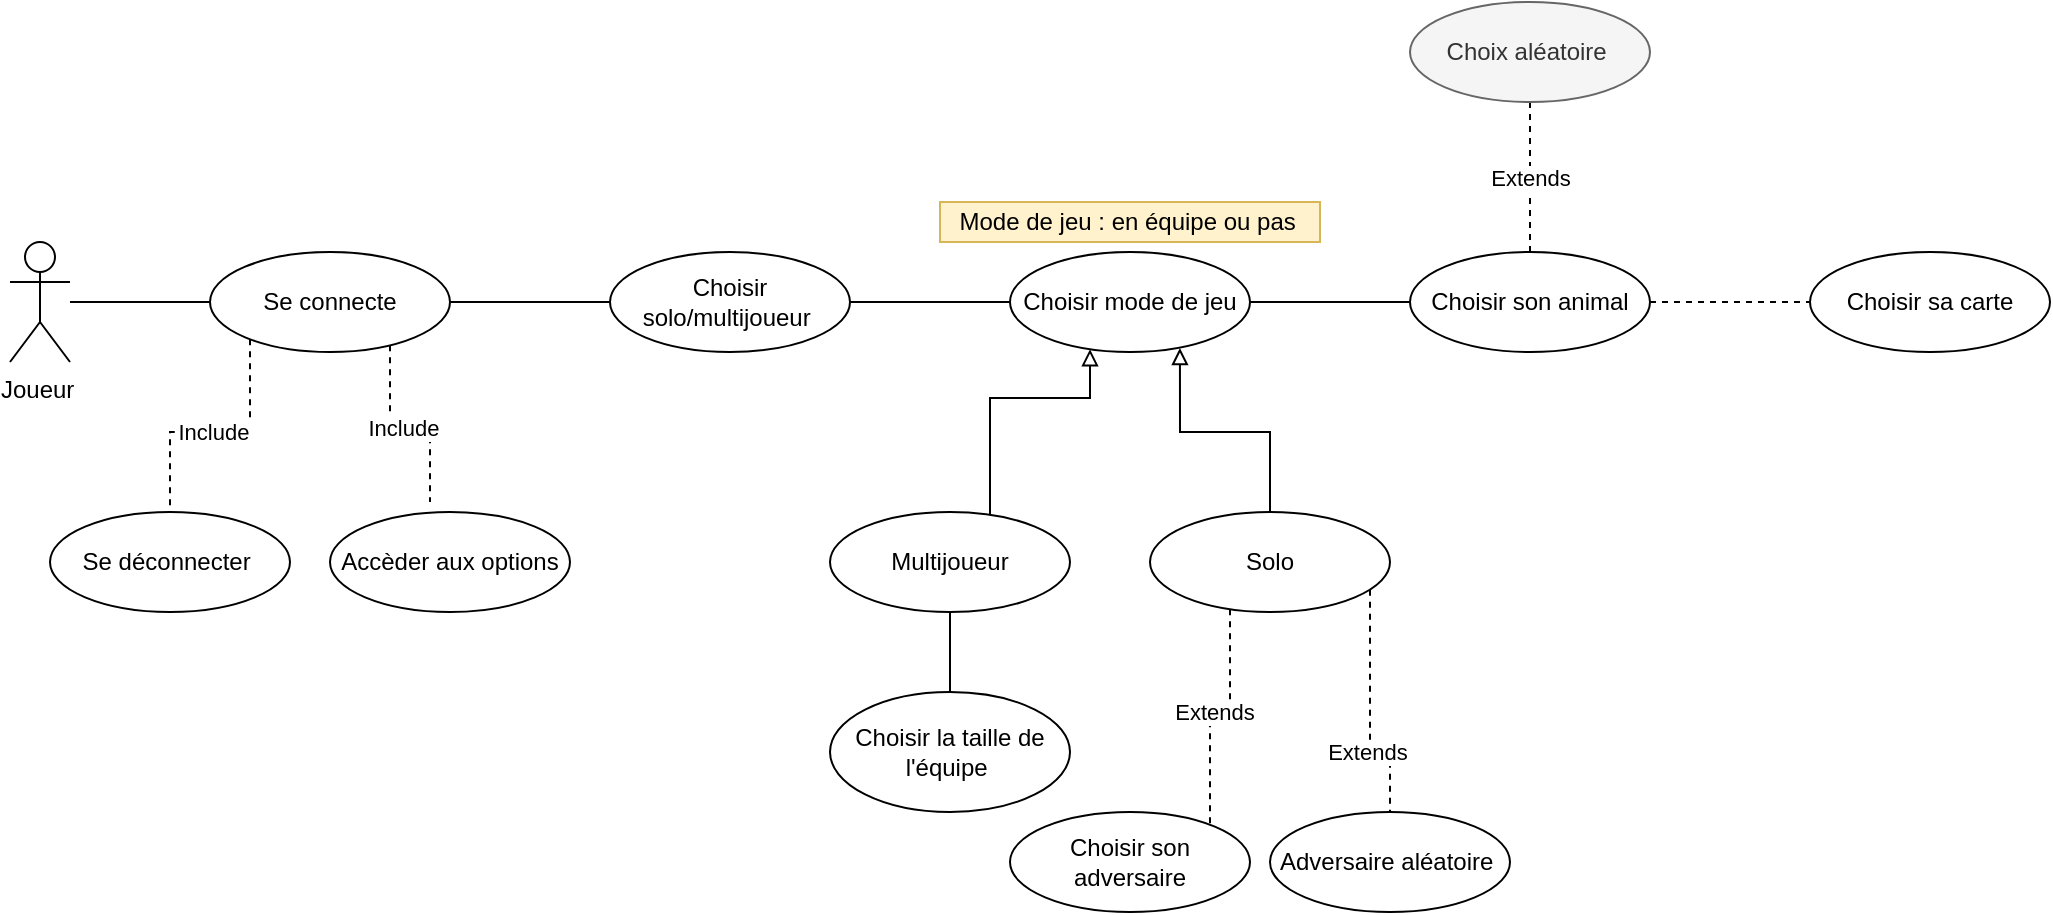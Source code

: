 <mxfile version="15.7.4" type="github">
  <diagram id="6MGdmcKs9yKgFIxDK5bO" name="Page-1">
    <mxGraphModel dx="723" dy="402" grid="1" gridSize="10" guides="1" tooltips="1" connect="1" arrows="1" fold="1" page="1" pageScale="1" pageWidth="827" pageHeight="1169" math="0" shadow="0">
      <root>
        <mxCell id="0" />
        <mxCell id="1" parent="0" />
        <mxCell id="8IUe3LPVnhSWRVFbozZq-3" style="edgeStyle=orthogonalEdgeStyle;rounded=0;orthogonalLoop=1;jettySize=auto;html=1;endArrow=none;endFill=0;" edge="1" parent="1" source="8IUe3LPVnhSWRVFbozZq-1">
          <mxGeometry relative="1" as="geometry">
            <mxPoint x="210" y="380" as="targetPoint" />
          </mxGeometry>
        </mxCell>
        <mxCell id="8IUe3LPVnhSWRVFbozZq-1" value="Joueur&amp;nbsp;" style="shape=umlActor;verticalLabelPosition=bottom;verticalAlign=top;html=1;outlineConnect=0;" vertex="1" parent="1">
          <mxGeometry x="110" y="350" width="30" height="60" as="geometry" />
        </mxCell>
        <mxCell id="8IUe3LPVnhSWRVFbozZq-6" value="" style="edgeStyle=orthogonalEdgeStyle;rounded=0;orthogonalLoop=1;jettySize=auto;html=1;endArrow=none;endFill=0;" edge="1" parent="1" source="8IUe3LPVnhSWRVFbozZq-4" target="8IUe3LPVnhSWRVFbozZq-5">
          <mxGeometry relative="1" as="geometry" />
        </mxCell>
        <mxCell id="8IUe3LPVnhSWRVFbozZq-11" value="Include&amp;nbsp;" style="edgeStyle=orthogonalEdgeStyle;rounded=0;orthogonalLoop=1;jettySize=auto;html=1;endArrow=none;endFill=0;dashed=1;" edge="1" parent="1" source="8IUe3LPVnhSWRVFbozZq-4" target="8IUe3LPVnhSWRVFbozZq-10">
          <mxGeometry relative="1" as="geometry">
            <Array as="points">
              <mxPoint x="230" y="445" />
              <mxPoint x="190" y="445" />
            </Array>
          </mxGeometry>
        </mxCell>
        <mxCell id="8IUe3LPVnhSWRVFbozZq-12" value="Include&amp;nbsp;" style="edgeStyle=orthogonalEdgeStyle;rounded=0;orthogonalLoop=1;jettySize=auto;html=1;dashed=1;endArrow=none;endFill=0;" edge="1" parent="1" source="8IUe3LPVnhSWRVFbozZq-4">
          <mxGeometry relative="1" as="geometry">
            <mxPoint x="320" y="480" as="targetPoint" />
            <Array as="points">
              <mxPoint x="300" y="443" />
              <mxPoint x="320" y="443" />
            </Array>
          </mxGeometry>
        </mxCell>
        <mxCell id="8IUe3LPVnhSWRVFbozZq-4" value="Se connecte" style="ellipse;whiteSpace=wrap;html=1;" vertex="1" parent="1">
          <mxGeometry x="210" y="355" width="120" height="50" as="geometry" />
        </mxCell>
        <mxCell id="8IUe3LPVnhSWRVFbozZq-9" value="" style="edgeStyle=orthogonalEdgeStyle;rounded=0;orthogonalLoop=1;jettySize=auto;html=1;endArrow=none;endFill=0;" edge="1" parent="1" source="8IUe3LPVnhSWRVFbozZq-5" target="8IUe3LPVnhSWRVFbozZq-8">
          <mxGeometry relative="1" as="geometry" />
        </mxCell>
        <mxCell id="8IUe3LPVnhSWRVFbozZq-5" value="Choisir solo/multijoueur&amp;nbsp;" style="ellipse;whiteSpace=wrap;html=1;" vertex="1" parent="1">
          <mxGeometry x="410" y="355" width="120" height="50" as="geometry" />
        </mxCell>
        <mxCell id="8IUe3LPVnhSWRVFbozZq-7" value="Mode de jeu : en équipe ou pas&amp;nbsp;" style="text;html=1;align=center;verticalAlign=middle;resizable=0;points=[];autosize=1;strokeColor=#d6b656;fillColor=#fff2cc;" vertex="1" parent="1">
          <mxGeometry x="575" y="330" width="190" height="20" as="geometry" />
        </mxCell>
        <mxCell id="8IUe3LPVnhSWRVFbozZq-15" value="" style="edgeStyle=orthogonalEdgeStyle;rounded=0;orthogonalLoop=1;jettySize=auto;html=1;endArrow=none;endFill=0;startArrow=block;startFill=0;" edge="1" parent="1" source="8IUe3LPVnhSWRVFbozZq-8" target="8IUe3LPVnhSWRVFbozZq-14">
          <mxGeometry relative="1" as="geometry">
            <Array as="points">
              <mxPoint x="650" y="428" />
              <mxPoint x="600" y="428" />
            </Array>
          </mxGeometry>
        </mxCell>
        <mxCell id="8IUe3LPVnhSWRVFbozZq-25" value="" style="edgeStyle=orthogonalEdgeStyle;rounded=0;orthogonalLoop=1;jettySize=auto;html=1;startArrow=none;startFill=0;endArrow=none;endFill=0;" edge="1" parent="1" source="8IUe3LPVnhSWRVFbozZq-8" target="8IUe3LPVnhSWRVFbozZq-24">
          <mxGeometry relative="1" as="geometry" />
        </mxCell>
        <mxCell id="8IUe3LPVnhSWRVFbozZq-8" value="Choisir mode de jeu" style="ellipse;whiteSpace=wrap;html=1;" vertex="1" parent="1">
          <mxGeometry x="610" y="355" width="120" height="50" as="geometry" />
        </mxCell>
        <mxCell id="8IUe3LPVnhSWRVFbozZq-10" value="Se déconnecter&amp;nbsp;" style="ellipse;whiteSpace=wrap;html=1;" vertex="1" parent="1">
          <mxGeometry x="130" y="485" width="120" height="50" as="geometry" />
        </mxCell>
        <mxCell id="8IUe3LPVnhSWRVFbozZq-13" value="Accèder aux options" style="ellipse;whiteSpace=wrap;html=1;" vertex="1" parent="1">
          <mxGeometry x="270" y="485" width="120" height="50" as="geometry" />
        </mxCell>
        <mxCell id="8IUe3LPVnhSWRVFbozZq-17" value="" style="edgeStyle=orthogonalEdgeStyle;rounded=0;orthogonalLoop=1;jettySize=auto;html=1;startArrow=none;startFill=0;endArrow=none;endFill=0;" edge="1" parent="1" source="8IUe3LPVnhSWRVFbozZq-14" target="8IUe3LPVnhSWRVFbozZq-16">
          <mxGeometry relative="1" as="geometry" />
        </mxCell>
        <mxCell id="8IUe3LPVnhSWRVFbozZq-14" value="Multijoueur" style="ellipse;whiteSpace=wrap;html=1;" vertex="1" parent="1">
          <mxGeometry x="520" y="485" width="120" height="50" as="geometry" />
        </mxCell>
        <mxCell id="8IUe3LPVnhSWRVFbozZq-16" value="Choisir la taille de l&#39;équipe&amp;nbsp;" style="ellipse;whiteSpace=wrap;html=1;" vertex="1" parent="1">
          <mxGeometry x="520" y="575" width="120" height="60" as="geometry" />
        </mxCell>
        <mxCell id="8IUe3LPVnhSWRVFbozZq-19" style="edgeStyle=orthogonalEdgeStyle;rounded=0;orthogonalLoop=1;jettySize=auto;html=1;entryX=0.708;entryY=0.96;entryDx=0;entryDy=0;entryPerimeter=0;startArrow=none;startFill=0;endArrow=block;endFill=0;" edge="1" parent="1" source="8IUe3LPVnhSWRVFbozZq-18" target="8IUe3LPVnhSWRVFbozZq-8">
          <mxGeometry relative="1" as="geometry" />
        </mxCell>
        <mxCell id="8IUe3LPVnhSWRVFbozZq-21" value="Extends" style="edgeStyle=orthogonalEdgeStyle;rounded=0;orthogonalLoop=1;jettySize=auto;html=1;startArrow=none;startFill=0;endArrow=none;endFill=0;dashed=1;" edge="1" parent="1" source="8IUe3LPVnhSWRVFbozZq-18" target="8IUe3LPVnhSWRVFbozZq-20">
          <mxGeometry relative="1" as="geometry">
            <Array as="points">
              <mxPoint x="720" y="585" />
              <mxPoint x="710" y="585" />
            </Array>
          </mxGeometry>
        </mxCell>
        <mxCell id="8IUe3LPVnhSWRVFbozZq-23" value="Extends&amp;nbsp;" style="edgeStyle=orthogonalEdgeStyle;rounded=0;orthogonalLoop=1;jettySize=auto;html=1;dashed=1;startArrow=none;startFill=0;endArrow=none;endFill=0;" edge="1" parent="1" source="8IUe3LPVnhSWRVFbozZq-18" target="8IUe3LPVnhSWRVFbozZq-22">
          <mxGeometry x="0.333" relative="1" as="geometry">
            <Array as="points">
              <mxPoint x="790" y="605" />
            </Array>
            <mxPoint as="offset" />
          </mxGeometry>
        </mxCell>
        <mxCell id="8IUe3LPVnhSWRVFbozZq-18" value="Solo" style="ellipse;whiteSpace=wrap;html=1;" vertex="1" parent="1">
          <mxGeometry x="680" y="485" width="120" height="50" as="geometry" />
        </mxCell>
        <mxCell id="8IUe3LPVnhSWRVFbozZq-20" value="Choisir son adversaire" style="ellipse;whiteSpace=wrap;html=1;" vertex="1" parent="1">
          <mxGeometry x="610" y="635" width="120" height="50" as="geometry" />
        </mxCell>
        <mxCell id="8IUe3LPVnhSWRVFbozZq-22" value="Adversaire aléatoire&amp;nbsp;" style="ellipse;whiteSpace=wrap;html=1;" vertex="1" parent="1">
          <mxGeometry x="740" y="635" width="120" height="50" as="geometry" />
        </mxCell>
        <mxCell id="8IUe3LPVnhSWRVFbozZq-27" value="Extends" style="edgeStyle=orthogonalEdgeStyle;rounded=0;orthogonalLoop=1;jettySize=auto;html=1;startArrow=none;startFill=0;endArrow=none;endFill=0;dashed=1;" edge="1" parent="1" source="8IUe3LPVnhSWRVFbozZq-24" target="8IUe3LPVnhSWRVFbozZq-26">
          <mxGeometry relative="1" as="geometry" />
        </mxCell>
        <mxCell id="8IUe3LPVnhSWRVFbozZq-29" value="" style="edgeStyle=orthogonalEdgeStyle;rounded=0;orthogonalLoop=1;jettySize=auto;html=1;dashed=1;startArrow=none;startFill=0;endArrow=none;endFill=0;" edge="1" parent="1" source="8IUe3LPVnhSWRVFbozZq-24" target="8IUe3LPVnhSWRVFbozZq-28">
          <mxGeometry relative="1" as="geometry" />
        </mxCell>
        <mxCell id="8IUe3LPVnhSWRVFbozZq-24" value="Choisir son animal" style="ellipse;whiteSpace=wrap;html=1;" vertex="1" parent="1">
          <mxGeometry x="810" y="355" width="120" height="50" as="geometry" />
        </mxCell>
        <mxCell id="8IUe3LPVnhSWRVFbozZq-26" value="Choix aléatoire&amp;nbsp;" style="ellipse;whiteSpace=wrap;html=1;fillColor=#f5f5f5;strokeColor=#666666;fontColor=#333333;" vertex="1" parent="1">
          <mxGeometry x="810" y="230" width="120" height="50" as="geometry" />
        </mxCell>
        <mxCell id="8IUe3LPVnhSWRVFbozZq-28" value="Choisir sa carte" style="ellipse;whiteSpace=wrap;html=1;" vertex="1" parent="1">
          <mxGeometry x="1010" y="355" width="120" height="50" as="geometry" />
        </mxCell>
      </root>
    </mxGraphModel>
  </diagram>
</mxfile>
